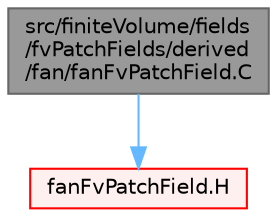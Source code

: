 digraph "src/finiteVolume/fields/fvPatchFields/derived/fan/fanFvPatchField.C"
{
 // LATEX_PDF_SIZE
  bgcolor="transparent";
  edge [fontname=Helvetica,fontsize=10,labelfontname=Helvetica,labelfontsize=10];
  node [fontname=Helvetica,fontsize=10,shape=box,height=0.2,width=0.4];
  Node1 [id="Node000001",label="src/finiteVolume/fields\l/fvPatchFields/derived\l/fan/fanFvPatchField.C",height=0.2,width=0.4,color="gray40", fillcolor="grey60", style="filled", fontcolor="black",tooltip=" "];
  Node1 -> Node2 [id="edge1_Node000001_Node000002",color="steelblue1",style="solid",tooltip=" "];
  Node2 [id="Node000002",label="fanFvPatchField.H",height=0.2,width=0.4,color="red", fillcolor="#FFF0F0", style="filled",URL="$fanFvPatchField_8H.html",tooltip=" "];
}
